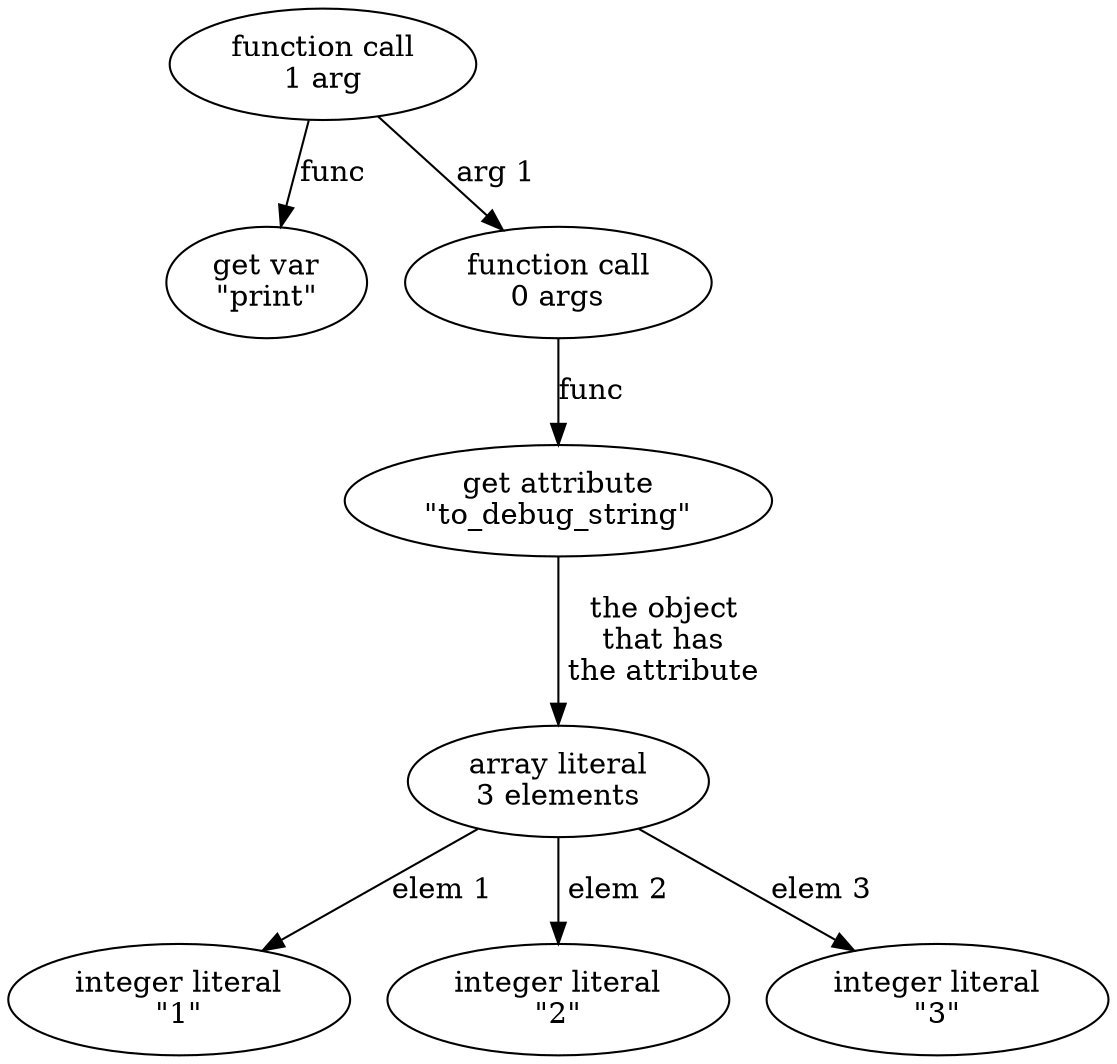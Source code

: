 /*
create syntax-spec-ast.png like this:

    $ dot syntax-spec-ast.dot -Tpng -osyntax-spec-ast.png
*/

digraph G {
    //rankdir=LR;
    print [ label="get var\n\"print\"" ];
    printcall [ label="function call\n1 arg" ];
    todebugstringcall [ label="function call\n0 args" ];
    tostring [ label="get attribute\n\"to_debug_string\"" ];
    array [ label="array literal\n3 elements"];
    one [ label="integer literal\n\"1\"" ];
    two [ label="integer literal\n\"2\"" ];
    three [ label="integer literal\n\"3\"" ];

    printcall -> print [label="func"];
    printcall -> todebugstringcall [label="arg 1"];
    todebugstringcall -> tostring [label="func"];
    tostring -> array [label=" the object\n that has\n the attribute"];
    array -> one [label="elem 1"];
    array -> two [label=" elem 2"];
    array -> three [label="elem 3"];
}
